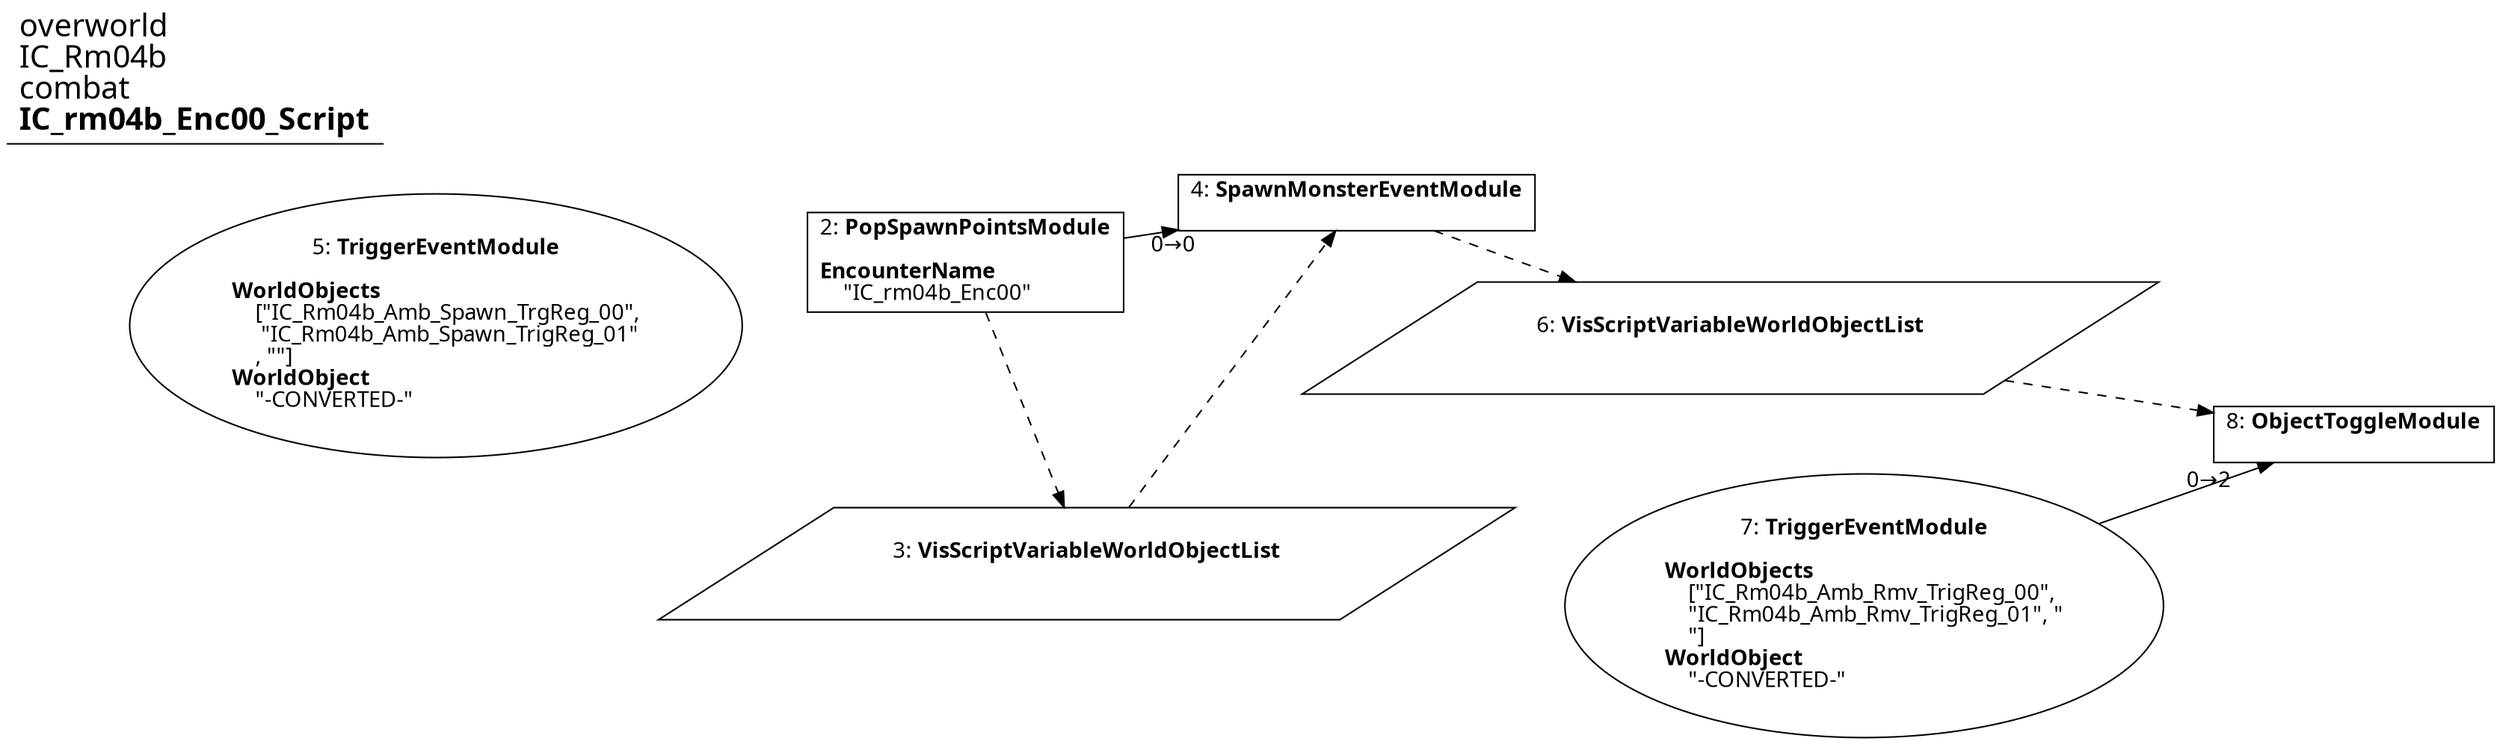 digraph {
    layout = fdp;
    overlap = prism;
    sep = "+16";
    splines = spline;

    node [ shape = box ];

    graph [ fontname = "Segoe UI" ];
    node [ fontname = "Segoe UI" ];
    edge [ fontname = "Segoe UI" ];

    2 [ label = <2: <b>PopSpawnPointsModule</b><br/><br/><b>EncounterName</b><br align="left"/>    &quot;IC_rm04b_Enc00&quot;<br align="left"/>> ];
    2 [ pos = "0.29200003,-0.46!" ];
    2 -> 4 [ label = "0→0" ];
    2 -> 3 [ style = dashed ];

    3 [ label = <3: <b>VisScriptVariableWorldObjectList</b><br/><br/>> ];
    3 [ shape = parallelogram ]
    3 [ pos = "0.572,-0.652!" ];

    4 [ label = <4: <b>SpawnMonsterEventModule</b><br/><br/>> ];
    4 [ pos = "0.841,-0.46!" ];
    3 -> 4 [ style = dashed ];
    4 -> 6 [ style = dashed ];

    5 [ label = <5: <b>TriggerEventModule</b><br/><br/><b>WorldObjects</b><br align="left"/>    [&quot;IC_Rm04b_Amb_Spawn_TrgReg_00&quot;,<br align="left"/>     &quot;IC_Rm04b_Amb_Spawn_TrigReg_01&quot;<br align="left"/>    , &quot;&quot;]<br align="left"/><b>WorldObject</b><br align="left"/>    &quot;-CONVERTED-&quot;<br align="left"/>> ];
    5 [ shape = oval ]
    5 [ pos = "0.010000001,-0.46!" ];

    6 [ label = <6: <b>VisScriptVariableWorldObjectList</b><br/><br/>> ];
    6 [ shape = parallelogram ]
    6 [ pos = "1.22,-0.62600005!" ];

    7 [ label = <7: <b>TriggerEventModule</b><br/><br/><b>WorldObjects</b><br align="left"/>    [&quot;IC_Rm04b_Amb_Rmv_TrigReg_00&quot;, <br align="left"/>    &quot;IC_Rm04b_Amb_Rmv_TrigReg_01&quot;, &quot;<br align="left"/>    &quot;]<br align="left"/><b>WorldObject</b><br align="left"/>    &quot;-CONVERTED-&quot;<br align="left"/>> ];
    7 [ shape = oval ]
    7 [ pos = "1.222,-0.72700006!" ];
    7 -> 8 [ label = "0→2" ];

    8 [ label = <8: <b>ObjectToggleModule</b><br/><br/>> ];
    8 [ pos = "1.6060001,-0.68100005!" ];
    6 -> 8 [ style = dashed ];

    title [ pos = "0.009000001,-0.45900002!" ];
    title [ shape = underline ];
    title [ label = <<font point-size="20">overworld<br align="left"/>IC_Rm04b<br align="left"/>combat<br align="left"/><b>IC_rm04b_Enc00_Script</b><br align="left"/></font>> ];
}
